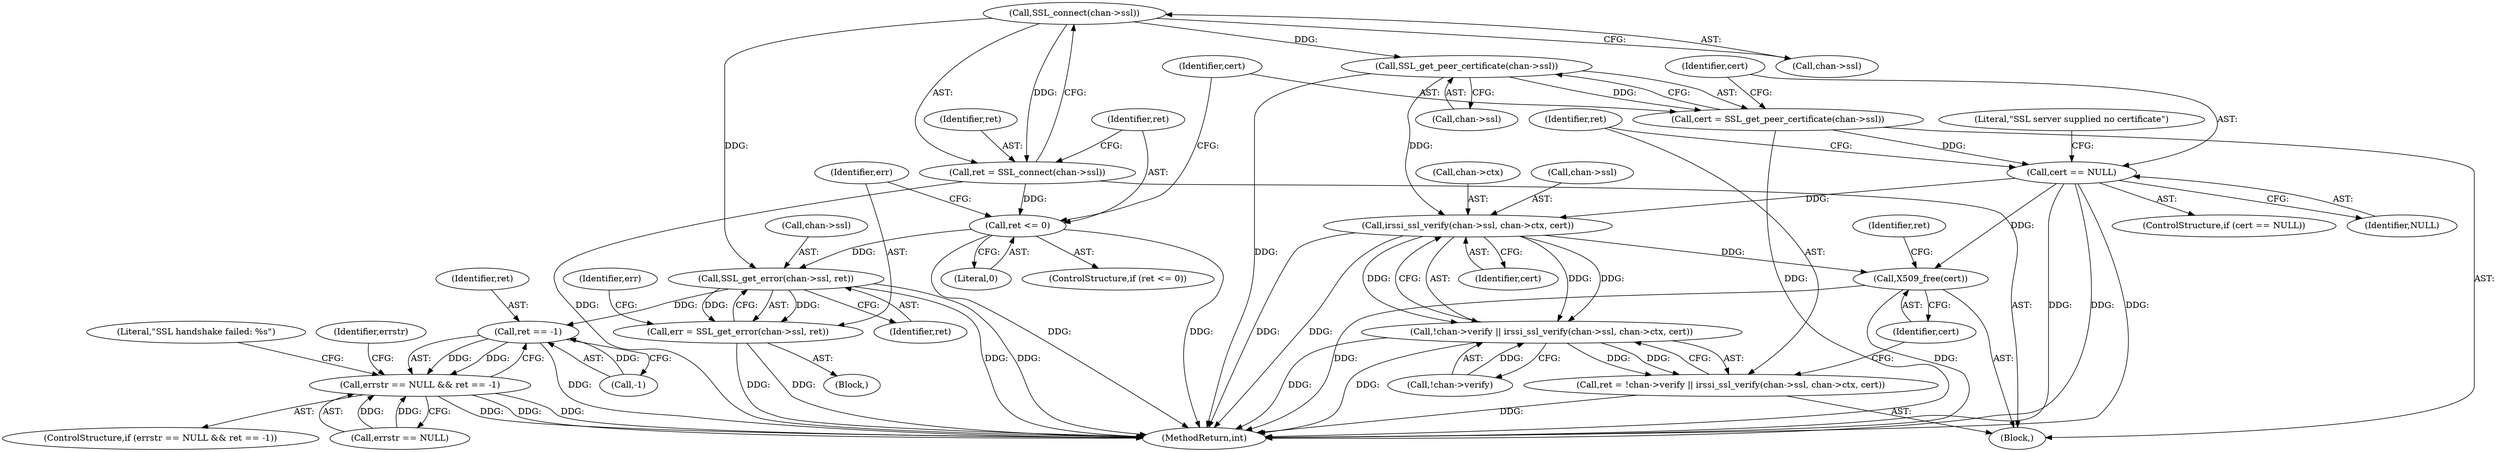 digraph "0_irssi-proxy_85bbc05b21678e80423815d2ef1dfe26208491ab_0@API" {
"1000115" [label="(Call,SSL_connect(chan->ssl))"];
"1000113" [label="(Call,ret = SSL_connect(chan->ssl))"];
"1000120" [label="(Call,ret <= 0)"];
"1000126" [label="(Call,SSL_get_error(chan->ssl, ret))"];
"1000124" [label="(Call,err = SSL_get_error(chan->ssl, ret))"];
"1000157" [label="(Call,ret == -1)"];
"1000153" [label="(Call,errstr == NULL && ret == -1)"];
"1000194" [label="(Call,SSL_get_peer_certificate(chan->ssl))"];
"1000192" [label="(Call,cert = SSL_get_peer_certificate(chan->ssl))"];
"1000199" [label="(Call,cert == NULL)"];
"1000215" [label="(Call,irssi_ssl_verify(chan->ssl, chan->ctx, cert))"];
"1000210" [label="(Call,!chan->verify || irssi_ssl_verify(chan->ssl, chan->ctx, cert))"];
"1000208" [label="(Call,ret = !chan->verify || irssi_ssl_verify(chan->ssl, chan->ctx, cert))"];
"1000223" [label="(Call,X509_free(cert))"];
"1000116" [label="(Call,chan->ssl)"];
"1000130" [label="(Identifier,ret)"];
"1000125" [label="(Identifier,err)"];
"1000102" [label="(Block,)"];
"1000219" [label="(Call,chan->ctx)"];
"1000204" [label="(Literal,\"SSL server supplied no certificate\")"];
"1000199" [label="(Call,cert == NULL)"];
"1000223" [label="(Call,X509_free(cert))"];
"1000157" [label="(Call,ret == -1)"];
"1000114" [label="(Identifier,ret)"];
"1000215" [label="(Call,irssi_ssl_verify(chan->ssl, chan->ctx, cert))"];
"1000120" [label="(Call,ret <= 0)"];
"1000115" [label="(Call,SSL_connect(chan->ssl))"];
"1000194" [label="(Call,SSL_get_peer_certificate(chan->ssl))"];
"1000166" [label="(Literal,\"SSL handshake failed: %s\")"];
"1000127" [label="(Call,chan->ssl)"];
"1000119" [label="(ControlStructure,if (ret <= 0))"];
"1000124" [label="(Call,err = SSL_get_error(chan->ssl, ret))"];
"1000113" [label="(Call,ret = SSL_connect(chan->ssl))"];
"1000193" [label="(Identifier,cert)"];
"1000123" [label="(Block,)"];
"1000208" [label="(Call,ret = !chan->verify || irssi_ssl_verify(chan->ssl, chan->ctx, cert))"];
"1000152" [label="(ControlStructure,if (errstr == NULL && ret == -1))"];
"1000211" [label="(Call,!chan->verify)"];
"1000227" [label="(Identifier,ret)"];
"1000200" [label="(Identifier,cert)"];
"1000159" [label="(Call,-1)"];
"1000216" [label="(Call,chan->ssl)"];
"1000224" [label="(Identifier,cert)"];
"1000231" [label="(MethodReturn,int)"];
"1000198" [label="(ControlStructure,if (cert == NULL))"];
"1000192" [label="(Call,cert = SSL_get_peer_certificate(chan->ssl))"];
"1000222" [label="(Identifier,cert)"];
"1000158" [label="(Identifier,ret)"];
"1000195" [label="(Call,chan->ssl)"];
"1000210" [label="(Call,!chan->verify || irssi_ssl_verify(chan->ssl, chan->ctx, cert))"];
"1000201" [label="(Identifier,NULL)"];
"1000209" [label="(Identifier,ret)"];
"1000122" [label="(Literal,0)"];
"1000154" [label="(Call,errstr == NULL)"];
"1000162" [label="(Identifier,errstr)"];
"1000126" [label="(Call,SSL_get_error(chan->ssl, ret))"];
"1000132" [label="(Identifier,err)"];
"1000153" [label="(Call,errstr == NULL && ret == -1)"];
"1000121" [label="(Identifier,ret)"];
"1000115" -> "1000113"  [label="AST: "];
"1000115" -> "1000116"  [label="CFG: "];
"1000116" -> "1000115"  [label="AST: "];
"1000113" -> "1000115"  [label="CFG: "];
"1000115" -> "1000113"  [label="DDG: "];
"1000115" -> "1000126"  [label="DDG: "];
"1000115" -> "1000194"  [label="DDG: "];
"1000113" -> "1000102"  [label="AST: "];
"1000114" -> "1000113"  [label="AST: "];
"1000121" -> "1000113"  [label="CFG: "];
"1000113" -> "1000231"  [label="DDG: "];
"1000113" -> "1000120"  [label="DDG: "];
"1000120" -> "1000119"  [label="AST: "];
"1000120" -> "1000122"  [label="CFG: "];
"1000121" -> "1000120"  [label="AST: "];
"1000122" -> "1000120"  [label="AST: "];
"1000125" -> "1000120"  [label="CFG: "];
"1000193" -> "1000120"  [label="CFG: "];
"1000120" -> "1000231"  [label="DDG: "];
"1000120" -> "1000231"  [label="DDG: "];
"1000120" -> "1000126"  [label="DDG: "];
"1000126" -> "1000124"  [label="AST: "];
"1000126" -> "1000130"  [label="CFG: "];
"1000127" -> "1000126"  [label="AST: "];
"1000130" -> "1000126"  [label="AST: "];
"1000124" -> "1000126"  [label="CFG: "];
"1000126" -> "1000231"  [label="DDG: "];
"1000126" -> "1000231"  [label="DDG: "];
"1000126" -> "1000124"  [label="DDG: "];
"1000126" -> "1000124"  [label="DDG: "];
"1000126" -> "1000157"  [label="DDG: "];
"1000124" -> "1000123"  [label="AST: "];
"1000125" -> "1000124"  [label="AST: "];
"1000132" -> "1000124"  [label="CFG: "];
"1000124" -> "1000231"  [label="DDG: "];
"1000124" -> "1000231"  [label="DDG: "];
"1000157" -> "1000153"  [label="AST: "];
"1000157" -> "1000159"  [label="CFG: "];
"1000158" -> "1000157"  [label="AST: "];
"1000159" -> "1000157"  [label="AST: "];
"1000153" -> "1000157"  [label="CFG: "];
"1000157" -> "1000231"  [label="DDG: "];
"1000157" -> "1000153"  [label="DDG: "];
"1000157" -> "1000153"  [label="DDG: "];
"1000159" -> "1000157"  [label="DDG: "];
"1000153" -> "1000152"  [label="AST: "];
"1000153" -> "1000154"  [label="CFG: "];
"1000154" -> "1000153"  [label="AST: "];
"1000162" -> "1000153"  [label="CFG: "];
"1000166" -> "1000153"  [label="CFG: "];
"1000153" -> "1000231"  [label="DDG: "];
"1000153" -> "1000231"  [label="DDG: "];
"1000153" -> "1000231"  [label="DDG: "];
"1000154" -> "1000153"  [label="DDG: "];
"1000154" -> "1000153"  [label="DDG: "];
"1000194" -> "1000192"  [label="AST: "];
"1000194" -> "1000195"  [label="CFG: "];
"1000195" -> "1000194"  [label="AST: "];
"1000192" -> "1000194"  [label="CFG: "];
"1000194" -> "1000231"  [label="DDG: "];
"1000194" -> "1000192"  [label="DDG: "];
"1000194" -> "1000215"  [label="DDG: "];
"1000192" -> "1000102"  [label="AST: "];
"1000193" -> "1000192"  [label="AST: "];
"1000200" -> "1000192"  [label="CFG: "];
"1000192" -> "1000231"  [label="DDG: "];
"1000192" -> "1000199"  [label="DDG: "];
"1000199" -> "1000198"  [label="AST: "];
"1000199" -> "1000201"  [label="CFG: "];
"1000200" -> "1000199"  [label="AST: "];
"1000201" -> "1000199"  [label="AST: "];
"1000204" -> "1000199"  [label="CFG: "];
"1000209" -> "1000199"  [label="CFG: "];
"1000199" -> "1000231"  [label="DDG: "];
"1000199" -> "1000231"  [label="DDG: "];
"1000199" -> "1000231"  [label="DDG: "];
"1000199" -> "1000215"  [label="DDG: "];
"1000199" -> "1000223"  [label="DDG: "];
"1000215" -> "1000210"  [label="AST: "];
"1000215" -> "1000222"  [label="CFG: "];
"1000216" -> "1000215"  [label="AST: "];
"1000219" -> "1000215"  [label="AST: "];
"1000222" -> "1000215"  [label="AST: "];
"1000210" -> "1000215"  [label="CFG: "];
"1000215" -> "1000231"  [label="DDG: "];
"1000215" -> "1000231"  [label="DDG: "];
"1000215" -> "1000210"  [label="DDG: "];
"1000215" -> "1000210"  [label="DDG: "];
"1000215" -> "1000210"  [label="DDG: "];
"1000215" -> "1000223"  [label="DDG: "];
"1000210" -> "1000208"  [label="AST: "];
"1000210" -> "1000211"  [label="CFG: "];
"1000211" -> "1000210"  [label="AST: "];
"1000208" -> "1000210"  [label="CFG: "];
"1000210" -> "1000231"  [label="DDG: "];
"1000210" -> "1000231"  [label="DDG: "];
"1000210" -> "1000208"  [label="DDG: "];
"1000210" -> "1000208"  [label="DDG: "];
"1000211" -> "1000210"  [label="DDG: "];
"1000208" -> "1000102"  [label="AST: "];
"1000209" -> "1000208"  [label="AST: "];
"1000224" -> "1000208"  [label="CFG: "];
"1000208" -> "1000231"  [label="DDG: "];
"1000223" -> "1000102"  [label="AST: "];
"1000223" -> "1000224"  [label="CFG: "];
"1000224" -> "1000223"  [label="AST: "];
"1000227" -> "1000223"  [label="CFG: "];
"1000223" -> "1000231"  [label="DDG: "];
"1000223" -> "1000231"  [label="DDG: "];
}
